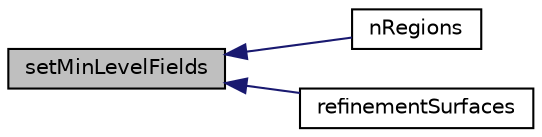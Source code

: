 digraph "setMinLevelFields"
{
  bgcolor="transparent";
  edge [fontname="Helvetica",fontsize="10",labelfontname="Helvetica",labelfontsize="10"];
  node [fontname="Helvetica",fontsize="10",shape=record];
  rankdir="LR";
  Node1 [label="setMinLevelFields",height=0.2,width=0.4,color="black", fillcolor="grey75", style="filled", fontcolor="black"];
  Node1 -> Node2 [dir="back",color="midnightblue",fontsize="10",style="solid",fontname="Helvetica"];
  Node2 [label="nRegions",height=0.2,width=0.4,color="black",URL="$a02176.html#a57f980c4312eca2cfa550ab99040161d"];
  Node1 -> Node3 [dir="back",color="midnightblue",fontsize="10",style="solid",fontname="Helvetica"];
  Node3 [label="refinementSurfaces",height=0.2,width=0.4,color="black",URL="$a02176.html#a9503a7f7422399e278daaf0965c95325",tooltip="Construct from components. "];
}
